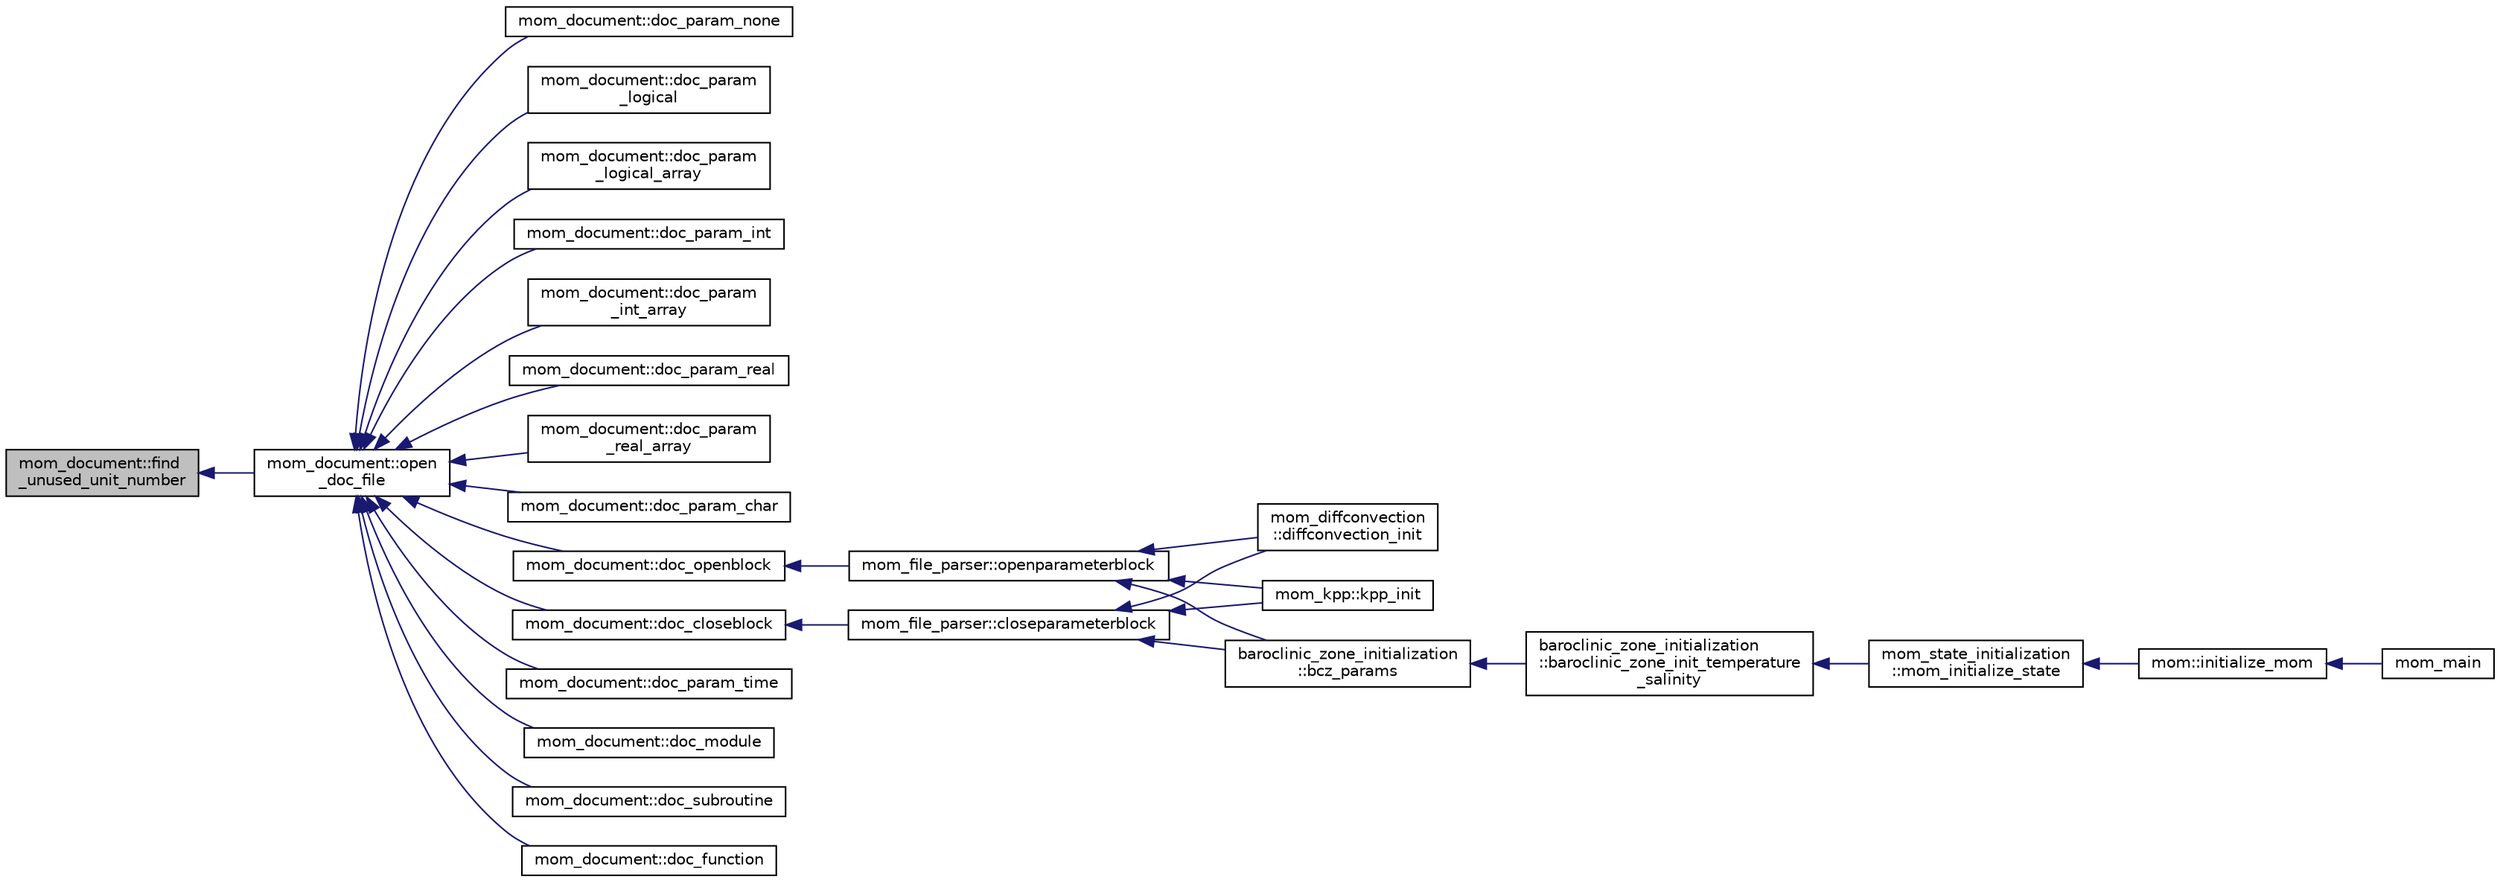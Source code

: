 digraph "mom_document::find_unused_unit_number"
{
 // INTERACTIVE_SVG=YES
  edge [fontname="Helvetica",fontsize="10",labelfontname="Helvetica",labelfontsize="10"];
  node [fontname="Helvetica",fontsize="10",shape=record];
  rankdir="LR";
  Node153 [label="mom_document::find\l_unused_unit_number",height=0.2,width=0.4,color="black", fillcolor="grey75", style="filled", fontcolor="black"];
  Node153 -> Node154 [dir="back",color="midnightblue",fontsize="10",style="solid",fontname="Helvetica"];
  Node154 [label="mom_document::open\l_doc_file",height=0.2,width=0.4,color="black", fillcolor="white", style="filled",URL="$namespacemom__document.html#aab976b6c6c9c01833438d217fca228a4"];
  Node154 -> Node155 [dir="back",color="midnightblue",fontsize="10",style="solid",fontname="Helvetica"];
  Node155 [label="mom_document::doc_param_none",height=0.2,width=0.4,color="black", fillcolor="white", style="filled",URL="$namespacemom__document.html#ab6438889d6e98b10d8c42d5ff6b00ef8"];
  Node154 -> Node156 [dir="back",color="midnightblue",fontsize="10",style="solid",fontname="Helvetica"];
  Node156 [label="mom_document::doc_param\l_logical",height=0.2,width=0.4,color="black", fillcolor="white", style="filled",URL="$namespacemom__document.html#ae29b615a7c566d9da64ade24864805b2"];
  Node154 -> Node157 [dir="back",color="midnightblue",fontsize="10",style="solid",fontname="Helvetica"];
  Node157 [label="mom_document::doc_param\l_logical_array",height=0.2,width=0.4,color="black", fillcolor="white", style="filled",URL="$namespacemom__document.html#a9792937a5eb8f9a2a58c7b816520470d"];
  Node154 -> Node158 [dir="back",color="midnightblue",fontsize="10",style="solid",fontname="Helvetica"];
  Node158 [label="mom_document::doc_param_int",height=0.2,width=0.4,color="black", fillcolor="white", style="filled",URL="$namespacemom__document.html#a14995c64ee277f19aa10b957431aa4c1"];
  Node154 -> Node159 [dir="back",color="midnightblue",fontsize="10",style="solid",fontname="Helvetica"];
  Node159 [label="mom_document::doc_param\l_int_array",height=0.2,width=0.4,color="black", fillcolor="white", style="filled",URL="$namespacemom__document.html#a3ce71018037d66ba8f51d860bedbdcbb"];
  Node154 -> Node160 [dir="back",color="midnightblue",fontsize="10",style="solid",fontname="Helvetica"];
  Node160 [label="mom_document::doc_param_real",height=0.2,width=0.4,color="black", fillcolor="white", style="filled",URL="$namespacemom__document.html#aae79ba23b83e7e2be3dcc46f50ee0f69"];
  Node154 -> Node161 [dir="back",color="midnightblue",fontsize="10",style="solid",fontname="Helvetica"];
  Node161 [label="mom_document::doc_param\l_real_array",height=0.2,width=0.4,color="black", fillcolor="white", style="filled",URL="$namespacemom__document.html#a09ce71cb5106c9abb604c07b98e62863"];
  Node154 -> Node162 [dir="back",color="midnightblue",fontsize="10",style="solid",fontname="Helvetica"];
  Node162 [label="mom_document::doc_param_char",height=0.2,width=0.4,color="black", fillcolor="white", style="filled",URL="$namespacemom__document.html#aeef6510f5e76c23d9a9a9c587f62d4d9"];
  Node154 -> Node163 [dir="back",color="midnightblue",fontsize="10",style="solid",fontname="Helvetica"];
  Node163 [label="mom_document::doc_openblock",height=0.2,width=0.4,color="black", fillcolor="white", style="filled",URL="$namespacemom__document.html#ada55c6a65638e04d2b550f419aafa929"];
  Node163 -> Node164 [dir="back",color="midnightblue",fontsize="10",style="solid",fontname="Helvetica"];
  Node164 [label="mom_file_parser::openparameterblock",height=0.2,width=0.4,color="black", fillcolor="white", style="filled",URL="$namespacemom__file__parser.html#a363628fcd8540de780ebeacf24012229"];
  Node164 -> Node165 [dir="back",color="midnightblue",fontsize="10",style="solid",fontname="Helvetica"];
  Node165 [label="mom_diffconvection\l::diffconvection_init",height=0.2,width=0.4,color="black", fillcolor="white", style="filled",URL="$namespacemom__diffconvection.html#ac36d9d7fd69e4422e7de01242094ff34"];
  Node164 -> Node166 [dir="back",color="midnightblue",fontsize="10",style="solid",fontname="Helvetica"];
  Node166 [label="mom_kpp::kpp_init",height=0.2,width=0.4,color="black", fillcolor="white", style="filled",URL="$namespacemom__kpp.html#a9c834424b6e067e280928db3700ec77e",tooltip="Initialize the CVmix KPP module and set up diagnostics Returns True if KPP is to be used..."];
  Node164 -> Node167 [dir="back",color="midnightblue",fontsize="10",style="solid",fontname="Helvetica"];
  Node167 [label="baroclinic_zone_initialization\l::bcz_params",height=0.2,width=0.4,color="black", fillcolor="white", style="filled",URL="$namespacebaroclinic__zone__initialization.html#a8a7c5063ad937041a281c8c9dd1465ec",tooltip="Reads the parameters unique to this module. "];
  Node167 -> Node168 [dir="back",color="midnightblue",fontsize="10",style="solid",fontname="Helvetica"];
  Node168 [label="baroclinic_zone_initialization\l::baroclinic_zone_init_temperature\l_salinity",height=0.2,width=0.4,color="black", fillcolor="white", style="filled",URL="$namespacebaroclinic__zone__initialization.html#aa5348a29c9f838cd0f61f50ff3148568",tooltip="Initialization of temperature and salinity with the baroclinic zone initial conditions. "];
  Node168 -> Node169 [dir="back",color="midnightblue",fontsize="10",style="solid",fontname="Helvetica"];
  Node169 [label="mom_state_initialization\l::mom_initialize_state",height=0.2,width=0.4,color="black", fillcolor="white", style="filled",URL="$namespacemom__state__initialization.html#af4e854627c6572332ba3fd895f169321"];
  Node169 -> Node170 [dir="back",color="midnightblue",fontsize="10",style="solid",fontname="Helvetica"];
  Node170 [label="mom::initialize_mom",height=0.2,width=0.4,color="black", fillcolor="white", style="filled",URL="$namespacemom.html#a0be2869fef30e1e0604facfe1b41555d",tooltip="This subroutine initializes MOM. "];
  Node170 -> Node171 [dir="back",color="midnightblue",fontsize="10",style="solid",fontname="Helvetica"];
  Node171 [label="mom_main",height=0.2,width=0.4,color="black", fillcolor="white", style="filled",URL="$MOM__driver_8F90.html#a08fffeb2d8e8acbf9ed4609be6d258c6"];
  Node154 -> Node172 [dir="back",color="midnightblue",fontsize="10",style="solid",fontname="Helvetica"];
  Node172 [label="mom_document::doc_closeblock",height=0.2,width=0.4,color="black", fillcolor="white", style="filled",URL="$namespacemom__document.html#a058916aee316efa7a6484b3bb1d3f3df"];
  Node172 -> Node173 [dir="back",color="midnightblue",fontsize="10",style="solid",fontname="Helvetica"];
  Node173 [label="mom_file_parser::closeparameterblock",height=0.2,width=0.4,color="black", fillcolor="white", style="filled",URL="$namespacemom__file__parser.html#a0d01b9a66f5ac12b657c00f1295351bb"];
  Node173 -> Node165 [dir="back",color="midnightblue",fontsize="10",style="solid",fontname="Helvetica"];
  Node173 -> Node166 [dir="back",color="midnightblue",fontsize="10",style="solid",fontname="Helvetica"];
  Node173 -> Node167 [dir="back",color="midnightblue",fontsize="10",style="solid",fontname="Helvetica"];
  Node154 -> Node174 [dir="back",color="midnightblue",fontsize="10",style="solid",fontname="Helvetica"];
  Node174 [label="mom_document::doc_param_time",height=0.2,width=0.4,color="black", fillcolor="white", style="filled",URL="$namespacemom__document.html#a1fe9f578d46ecf80dc2dbd72cea15b47"];
  Node154 -> Node175 [dir="back",color="midnightblue",fontsize="10",style="solid",fontname="Helvetica"];
  Node175 [label="mom_document::doc_module",height=0.2,width=0.4,color="black", fillcolor="white", style="filled",URL="$namespacemom__document.html#a29ab772c411aedcc137942020c1ee042"];
  Node154 -> Node176 [dir="back",color="midnightblue",fontsize="10",style="solid",fontname="Helvetica"];
  Node176 [label="mom_document::doc_subroutine",height=0.2,width=0.4,color="black", fillcolor="white", style="filled",URL="$namespacemom__document.html#ab7020ae92729a51ce8915cd1f080bb14"];
  Node154 -> Node177 [dir="back",color="midnightblue",fontsize="10",style="solid",fontname="Helvetica"];
  Node177 [label="mom_document::doc_function",height=0.2,width=0.4,color="black", fillcolor="white", style="filled",URL="$namespacemom__document.html#a69dd076650308c992b1e19967804902a"];
}
